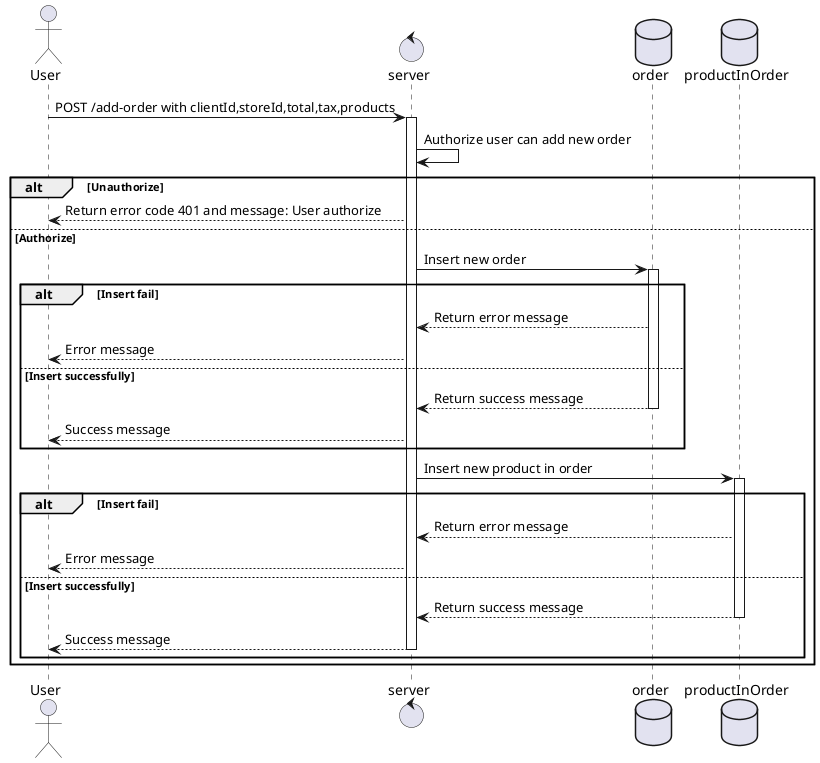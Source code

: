@startuml

actor User
control server
database order
database productInOrder

User -> server: POST /add-order with clientId,storeId,total,tax,products
activate server
server -> server: Authorize user can add new order
alt Unauthorize
    server --> User: Return error code 401 and message: User authorize
else Authorize
    server -> order: Insert new order
    activate order
    alt Insert fail
        order --> server: Return error message
        server --> User: Error message
    else Insert successfully
        order --> server: Return success message
        deactivate order
        server --> User: Success message
    end

    server -> productInOrder: Insert new product in order
    activate productInOrder
    alt Insert fail
        productInOrder --> server: Return error message
        server --> User: Error message
    else Insert successfully
        productInOrder --> server: Return success message
        deactivate productInOrder
        server --> User: Success message
        deactivate server
    end

end
@enduml